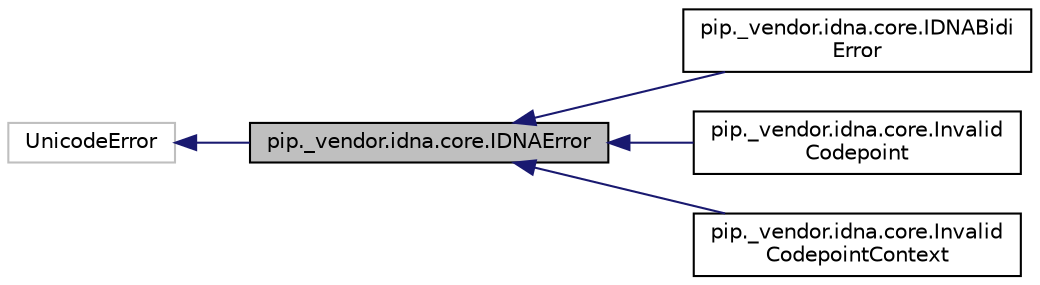 digraph "pip._vendor.idna.core.IDNAError"
{
 // LATEX_PDF_SIZE
  edge [fontname="Helvetica",fontsize="10",labelfontname="Helvetica",labelfontsize="10"];
  node [fontname="Helvetica",fontsize="10",shape=record];
  rankdir="LR";
  Node1 [label="pip._vendor.idna.core.IDNAError",height=0.2,width=0.4,color="black", fillcolor="grey75", style="filled", fontcolor="black",tooltip=" "];
  Node2 -> Node1 [dir="back",color="midnightblue",fontsize="10",style="solid"];
  Node2 [label="UnicodeError",height=0.2,width=0.4,color="grey75", fillcolor="white", style="filled",tooltip=" "];
  Node1 -> Node3 [dir="back",color="midnightblue",fontsize="10",style="solid"];
  Node3 [label="pip._vendor.idna.core.IDNABidi\lError",height=0.2,width=0.4,color="black", fillcolor="white", style="filled",URL="$classpip_1_1__vendor_1_1idna_1_1core_1_1_i_d_n_a_bidi_error.html",tooltip=" "];
  Node1 -> Node4 [dir="back",color="midnightblue",fontsize="10",style="solid"];
  Node4 [label="pip._vendor.idna.core.Invalid\lCodepoint",height=0.2,width=0.4,color="black", fillcolor="white", style="filled",URL="$classpip_1_1__vendor_1_1idna_1_1core_1_1_invalid_codepoint.html",tooltip=" "];
  Node1 -> Node5 [dir="back",color="midnightblue",fontsize="10",style="solid"];
  Node5 [label="pip._vendor.idna.core.Invalid\lCodepointContext",height=0.2,width=0.4,color="black", fillcolor="white", style="filled",URL="$classpip_1_1__vendor_1_1idna_1_1core_1_1_invalid_codepoint_context.html",tooltip=" "];
}
